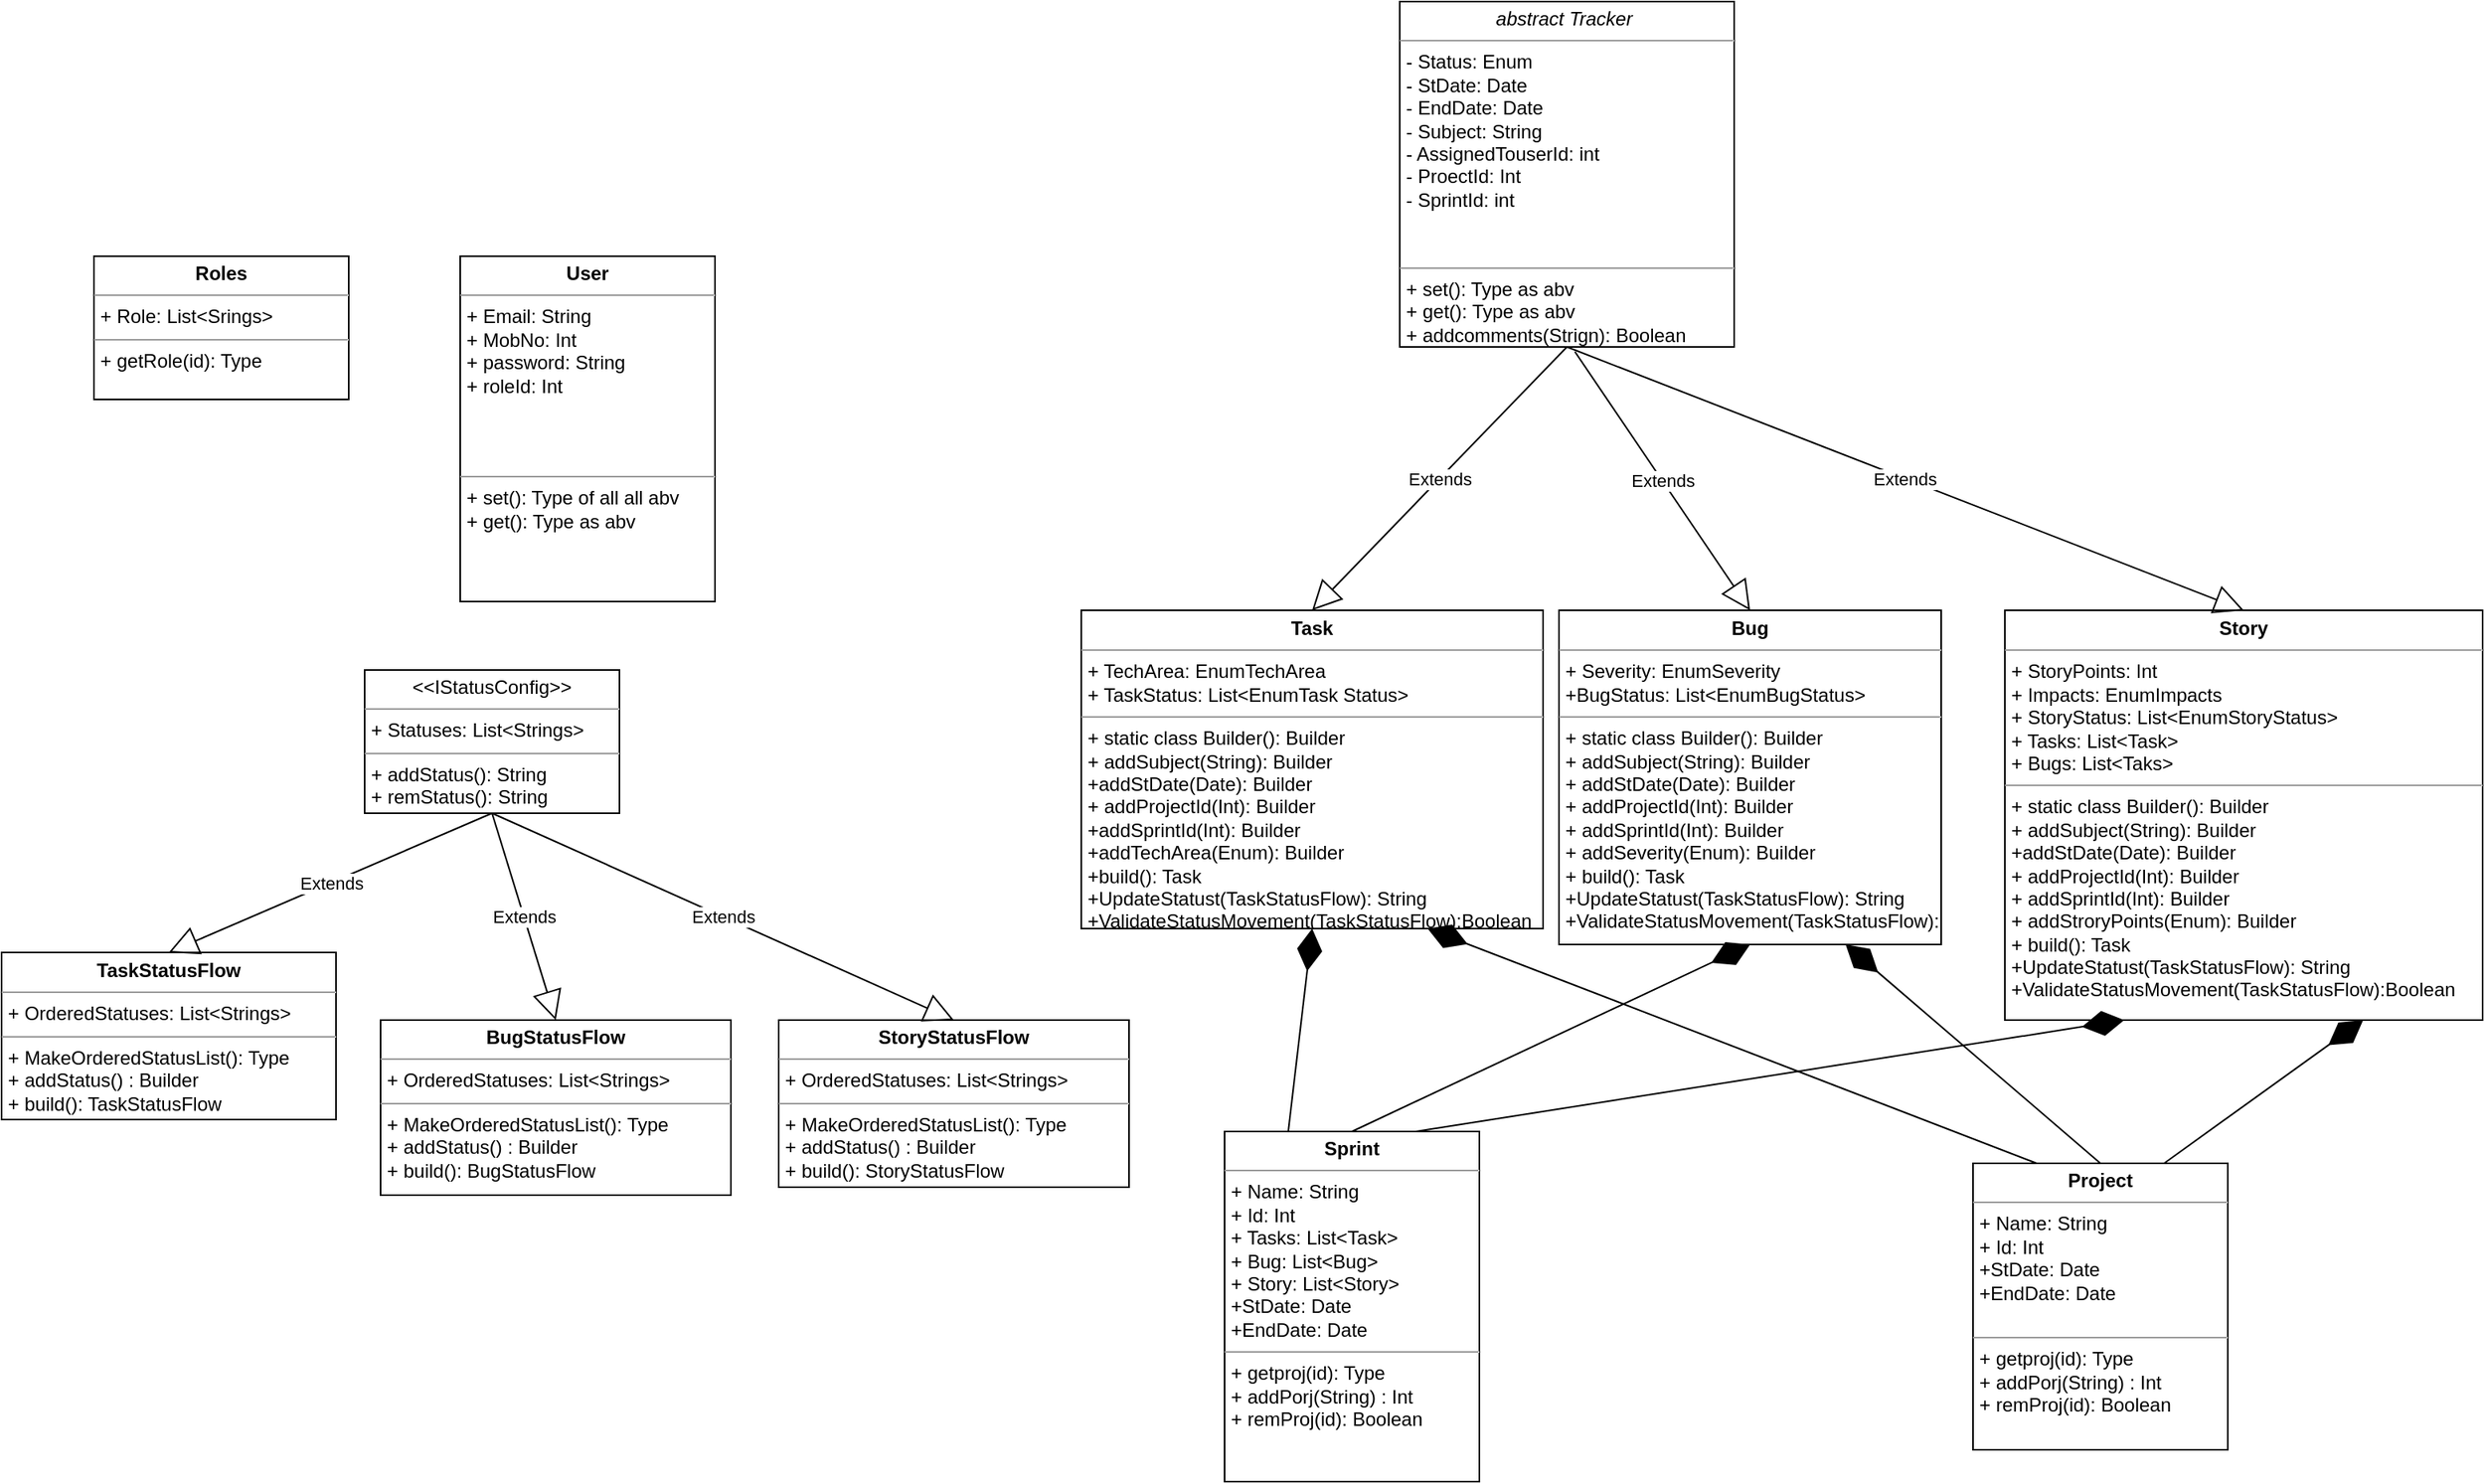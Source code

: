 <mxfile version="15.3.4" type="github">
  <diagram id="C5RBs43oDa-KdzZeNtuy" name="Page-1">
    <mxGraphModel dx="1863" dy="1631" grid="1" gridSize="10" guides="1" tooltips="1" connect="1" arrows="1" fold="1" page="1" pageScale="1" pageWidth="827" pageHeight="1169" math="0" shadow="0">
      <root>
        <mxCell id="WIyWlLk6GJQsqaUBKTNV-0" />
        <mxCell id="WIyWlLk6GJQsqaUBKTNV-1" parent="WIyWlLk6GJQsqaUBKTNV-0" />
        <mxCell id="BgAp-Sz3UO72fnqLtICU-1" value="&lt;p style=&quot;margin: 0px ; margin-top: 4px ; text-align: center&quot;&gt;&lt;i&gt;abstract Tracker&amp;nbsp;&lt;/i&gt;&lt;/p&gt;&lt;hr size=&quot;1&quot;&gt;&lt;p style=&quot;margin: 0px ; margin-left: 4px&quot;&gt;- Status: Enum&lt;/p&gt;&lt;p style=&quot;margin: 0px ; margin-left: 4px&quot;&gt;- StDate: Date&lt;/p&gt;&lt;p style=&quot;margin: 0px ; margin-left: 4px&quot;&gt;- EndDate: Date&lt;/p&gt;&lt;p style=&quot;margin: 0px ; margin-left: 4px&quot;&gt;- Subject: String&lt;/p&gt;&lt;p style=&quot;margin: 0px ; margin-left: 4px&quot;&gt;- AssignedTouserId: int&lt;/p&gt;&lt;p style=&quot;margin: 0px ; margin-left: 4px&quot;&gt;- ProectId: Int&lt;/p&gt;&lt;p style=&quot;margin: 0px ; margin-left: 4px&quot;&gt;- SprintId: int&lt;/p&gt;&lt;p style=&quot;margin: 0px ; margin-left: 4px&quot;&gt;&lt;br&gt;&lt;/p&gt;&lt;p style=&quot;margin: 0px ; margin-left: 4px&quot;&gt;&lt;br&gt;&lt;/p&gt;&lt;hr size=&quot;1&quot;&gt;&lt;p style=&quot;margin: 0px ; margin-left: 4px&quot;&gt;+ set(): Type as abv&lt;/p&gt;&lt;p style=&quot;margin: 0px ; margin-left: 4px&quot;&gt;+ get(): Type as abv&lt;/p&gt;&lt;p style=&quot;margin: 0px ; margin-left: 4px&quot;&gt;+ addcomments(Strign): Boolean&lt;/p&gt;&lt;p style=&quot;margin: 0px ; margin-left: 4px&quot;&gt;&lt;br&gt;&lt;/p&gt;" style="verticalAlign=top;align=left;overflow=fill;fontSize=12;fontFamily=Helvetica;html=1;" parent="WIyWlLk6GJQsqaUBKTNV-1" vertex="1">
          <mxGeometry x="360" y="-110" width="210" height="217" as="geometry" />
        </mxCell>
        <mxCell id="BgAp-Sz3UO72fnqLtICU-2" value="&lt;p style=&quot;margin: 0px ; margin-top: 4px ; text-align: center&quot;&gt;&lt;b&gt;Task&lt;/b&gt;&lt;/p&gt;&lt;hr size=&quot;1&quot;&gt;&lt;p style=&quot;margin: 0px ; margin-left: 4px&quot;&gt;+ TechArea: EnumTechArea&lt;/p&gt;&lt;p style=&quot;margin: 0px ; margin-left: 4px&quot;&gt;+ TaskStatus: List&amp;lt;EnumTask Status&amp;gt;&lt;/p&gt;&lt;hr size=&quot;1&quot;&gt;&lt;p style=&quot;margin: 0px ; margin-left: 4px&quot;&gt;+ static class Builder(): Builder&lt;/p&gt;&lt;p style=&quot;margin: 0px ; margin-left: 4px&quot;&gt;+ addSubject(String): Builder&lt;/p&gt;&lt;p style=&quot;margin: 0px ; margin-left: 4px&quot;&gt;+addStDate(Date): Builder&lt;/p&gt;&lt;p style=&quot;margin: 0px ; margin-left: 4px&quot;&gt;+ addProjectId(Int): Builder&lt;/p&gt;&lt;p style=&quot;margin: 0px ; margin-left: 4px&quot;&gt;+addSprintId(Int): Builder&lt;/p&gt;&lt;p style=&quot;margin: 0px ; margin-left: 4px&quot;&gt;+addTechArea(Enum): Builder&lt;/p&gt;&lt;p style=&quot;margin: 0px ; margin-left: 4px&quot;&gt;+build(): Task&lt;/p&gt;&lt;p style=&quot;margin: 0px ; margin-left: 4px&quot;&gt;+UpdateStatust(TaskStatusFlow): String&lt;/p&gt;&lt;p style=&quot;margin: 0px ; margin-left: 4px&quot;&gt;+ValidateStatusMovement(TaskStatusFlow):Boolean&lt;/p&gt;" style="verticalAlign=top;align=left;overflow=fill;fontSize=12;fontFamily=Helvetica;html=1;" parent="WIyWlLk6GJQsqaUBKTNV-1" vertex="1">
          <mxGeometry x="160" y="272.5" width="290" height="200" as="geometry" />
        </mxCell>
        <mxCell id="BgAp-Sz3UO72fnqLtICU-4" value="&lt;p style=&quot;margin: 0px ; margin-top: 4px ; text-align: center&quot;&gt;&lt;b&gt;Story&lt;/b&gt;&lt;/p&gt;&lt;hr size=&quot;1&quot;&gt;&lt;p style=&quot;margin: 0px ; margin-left: 4px&quot;&gt;+ StoryPoints: Int&lt;/p&gt;&lt;p style=&quot;margin: 0px ; margin-left: 4px&quot;&gt;+ Impacts: EnumImpacts&lt;/p&gt;&lt;p style=&quot;margin: 0px ; margin-left: 4px&quot;&gt;+ StoryStatus: List&amp;lt;EnumStoryStatus&amp;gt;&lt;/p&gt;&lt;p style=&quot;margin: 0px ; margin-left: 4px&quot;&gt;+ Tasks: List&amp;lt;Task&amp;gt;&lt;/p&gt;&lt;p style=&quot;margin: 0px ; margin-left: 4px&quot;&gt;+ Bugs: List&amp;lt;Taks&amp;gt;&lt;/p&gt;&lt;hr size=&quot;1&quot;&gt;&lt;p style=&quot;margin: 0px ; margin-left: 4px&quot;&gt;+&amp;nbsp;&lt;span&gt;static class Builder(): Builder&lt;/span&gt;&lt;/p&gt;&lt;p style=&quot;margin: 0px 0px 0px 4px&quot;&gt;+ addSubject(String): Builder&lt;/p&gt;&lt;p style=&quot;margin: 0px 0px 0px 4px&quot;&gt;+addStDate(Date): Builder&lt;/p&gt;&lt;p style=&quot;margin: 0px 0px 0px 4px&quot;&gt;+ addProjectId(Int): Builder&lt;/p&gt;&lt;p style=&quot;margin: 0px 0px 0px 4px&quot;&gt;+ addSprintId(Int): Builder&lt;/p&gt;&lt;p style=&quot;margin: 0px 0px 0px 4px&quot;&gt;+ addStroryPoints(Enum): Builder&lt;/p&gt;&lt;p style=&quot;margin: 0px 0px 0px 4px&quot;&gt;+ build(): Task&lt;/p&gt;&lt;p style=&quot;margin: 0px 0px 0px 4px&quot;&gt;+UpdateStatust(TaskStatusFlow): String&lt;/p&gt;&lt;p style=&quot;margin: 0px 0px 0px 4px&quot;&gt;+ValidateStatusMovement(TaskStatusFlow):Boolean&lt;/p&gt;" style="verticalAlign=top;align=left;overflow=fill;fontSize=12;fontFamily=Helvetica;html=1;" parent="WIyWlLk6GJQsqaUBKTNV-1" vertex="1">
          <mxGeometry x="740" y="272.5" width="300" height="257.5" as="geometry" />
        </mxCell>
        <mxCell id="BgAp-Sz3UO72fnqLtICU-6" value="&lt;p style=&quot;margin: 0px ; margin-top: 4px ; text-align: center&quot;&gt;&lt;b&gt;User&lt;/b&gt;&lt;/p&gt;&lt;hr size=&quot;1&quot;&gt;&lt;p style=&quot;margin: 0px ; margin-left: 4px&quot;&gt;+ Email: String&lt;/p&gt;&lt;p style=&quot;margin: 0px ; margin-left: 4px&quot;&gt;+ MobNo: Int&lt;/p&gt;&lt;p style=&quot;margin: 0px ; margin-left: 4px&quot;&gt;+ password: String&lt;/p&gt;&lt;p style=&quot;margin: 0px ; margin-left: 4px&quot;&gt;+ roleId: Int&lt;/p&gt;&lt;p style=&quot;margin: 0px ; margin-left: 4px&quot;&gt;&lt;br&gt;&lt;/p&gt;&lt;p style=&quot;margin: 0px ; margin-left: 4px&quot;&gt;&lt;br&gt;&lt;/p&gt;&lt;p style=&quot;margin: 0px ; margin-left: 4px&quot;&gt;&lt;br&gt;&lt;/p&gt;&lt;hr size=&quot;1&quot;&gt;&lt;p style=&quot;margin: 0px ; margin-left: 4px&quot;&gt;+ set(): Type of all all abv&lt;/p&gt;&lt;p style=&quot;margin: 0px ; margin-left: 4px&quot;&gt;+ get(): Type as abv&lt;/p&gt;" style="verticalAlign=top;align=left;overflow=fill;fontSize=12;fontFamily=Helvetica;html=1;" parent="WIyWlLk6GJQsqaUBKTNV-1" vertex="1">
          <mxGeometry x="-230" y="50" width="160" height="217" as="geometry" />
        </mxCell>
        <mxCell id="BgAp-Sz3UO72fnqLtICU-7" value="&lt;p style=&quot;margin: 0px ; margin-top: 4px ; text-align: center&quot;&gt;&lt;b&gt;Roles&lt;/b&gt;&lt;/p&gt;&lt;hr size=&quot;1&quot;&gt;&lt;p style=&quot;margin: 0px ; margin-left: 4px&quot;&gt;+ Role: List&amp;lt;Srings&amp;gt;&lt;/p&gt;&lt;hr size=&quot;1&quot;&gt;&lt;p style=&quot;margin: 0px ; margin-left: 4px&quot;&gt;+ getRole(id): Type&lt;/p&gt;" style="verticalAlign=top;align=left;overflow=fill;fontSize=12;fontFamily=Helvetica;html=1;" parent="WIyWlLk6GJQsqaUBKTNV-1" vertex="1">
          <mxGeometry x="-460" y="50" width="160" height="90" as="geometry" />
        </mxCell>
        <mxCell id="BgAp-Sz3UO72fnqLtICU-8" value="&lt;p style=&quot;margin: 0px ; margin-top: 4px ; text-align: center&quot;&gt;&lt;b&gt;Bug&lt;/b&gt;&lt;/p&gt;&lt;hr size=&quot;1&quot;&gt;&lt;p style=&quot;margin: 0px ; margin-left: 4px&quot;&gt;+ Severity: EnumSeverity&lt;/p&gt;&lt;p style=&quot;margin: 0px ; margin-left: 4px&quot;&gt;+BugStatus: List&amp;lt;EnumBugStatus&amp;gt;&lt;/p&gt;&lt;hr size=&quot;1&quot;&gt;&lt;p style=&quot;margin: 0px ; margin-left: 4px&quot;&gt;&lt;span&gt;+ static class Builder(): Builder&lt;/span&gt;&lt;/p&gt;&lt;p style=&quot;margin: 0px 0px 0px 4px&quot;&gt;+ addSubject(String): Builder&lt;/p&gt;&lt;p style=&quot;margin: 0px 0px 0px 4px&quot;&gt;+ addStDate(Date): Builder&lt;/p&gt;&lt;p style=&quot;margin: 0px 0px 0px 4px&quot;&gt;+ addProjectId(Int): Builder&lt;/p&gt;&lt;p style=&quot;margin: 0px 0px 0px 4px&quot;&gt;+ addSprintId(Int): Builder&lt;/p&gt;&lt;p style=&quot;margin: 0px 0px 0px 4px&quot;&gt;+ addSeverity(Enum): Builder&lt;/p&gt;&lt;p style=&quot;margin: 0px 0px 0px 4px&quot;&gt;+ build(): Task&lt;/p&gt;&lt;p style=&quot;margin: 0px 0px 0px 4px&quot;&gt;+UpdateStatust(TaskStatusFlow): String&lt;/p&gt;&lt;p style=&quot;margin: 0px 0px 0px 4px&quot;&gt;+ValidateStatusMovement(TaskStatusFlow):Boolean&lt;/p&gt;" style="verticalAlign=top;align=left;overflow=fill;fontSize=12;fontFamily=Helvetica;html=1;" parent="WIyWlLk6GJQsqaUBKTNV-1" vertex="1">
          <mxGeometry x="460" y="272.5" width="240" height="210" as="geometry" />
        </mxCell>
        <mxCell id="BgAp-Sz3UO72fnqLtICU-10" value="&lt;p style=&quot;margin: 0px ; margin-top: 4px ; text-align: center&quot;&gt;&amp;lt;&amp;lt;IStatusConfig&amp;gt;&amp;gt;&lt;/p&gt;&lt;hr size=&quot;1&quot;&gt;&lt;p style=&quot;margin: 0px ; margin-left: 4px&quot;&gt;+ Statuses: List&amp;lt;Strings&amp;gt;&lt;/p&gt;&lt;hr size=&quot;1&quot;&gt;&lt;p style=&quot;margin: 0px ; margin-left: 4px&quot;&gt;+ addStatus(): String&lt;/p&gt;&lt;p style=&quot;margin: 0px ; margin-left: 4px&quot;&gt;+ remStatus(): String&lt;br&gt;&lt;/p&gt;" style="verticalAlign=top;align=left;overflow=fill;fontSize=12;fontFamily=Helvetica;html=1;" parent="WIyWlLk6GJQsqaUBKTNV-1" vertex="1">
          <mxGeometry x="-290" y="310" width="160" height="90" as="geometry" />
        </mxCell>
        <mxCell id="BgAp-Sz3UO72fnqLtICU-11" value="&lt;p style=&quot;margin: 0px ; margin-top: 4px ; text-align: center&quot;&gt;&lt;b&gt;TaskStatusFlow&lt;/b&gt;&lt;/p&gt;&lt;hr size=&quot;1&quot;&gt;&lt;p style=&quot;margin: 0px ; margin-left: 4px&quot;&gt;+ OrderedStatuses: List&amp;lt;Strings&amp;gt;&lt;/p&gt;&lt;hr size=&quot;1&quot;&gt;&lt;p style=&quot;margin: 0px ; margin-left: 4px&quot;&gt;+ MakeOrderedStatusList(): Type&lt;/p&gt;&lt;p style=&quot;margin: 0px ; margin-left: 4px&quot;&gt;+ addStatus() : Builder&lt;/p&gt;&lt;p style=&quot;margin: 0px ; margin-left: 4px&quot;&gt;+ build(): TaskStatusFlow&lt;/p&gt;&lt;p style=&quot;margin: 0px ; margin-left: 4px&quot;&gt;&lt;br&gt;&lt;/p&gt;" style="verticalAlign=top;align=left;overflow=fill;fontSize=12;fontFamily=Helvetica;html=1;" parent="WIyWlLk6GJQsqaUBKTNV-1" vertex="1">
          <mxGeometry x="-518" y="487.5" width="210" height="105" as="geometry" />
        </mxCell>
        <mxCell id="BgAp-Sz3UO72fnqLtICU-12" value="&lt;p style=&quot;margin: 0px ; margin-top: 4px ; text-align: center&quot;&gt;&lt;b&gt;BugStatusFlow&lt;/b&gt;&lt;/p&gt;&lt;hr size=&quot;1&quot;&gt;&lt;p style=&quot;margin: 0px ; margin-left: 4px&quot;&gt;+ OrderedStatuses: List&amp;lt;Strings&amp;gt;&lt;/p&gt;&lt;hr size=&quot;1&quot;&gt;&lt;p style=&quot;margin: 0px ; margin-left: 4px&quot;&gt;+ MakeOrderedStatusList(): Type&lt;/p&gt;&lt;p style=&quot;margin: 0px 0px 0px 4px&quot;&gt;+ addStatus() : Builder&lt;/p&gt;&lt;p style=&quot;margin: 0px 0px 0px 4px&quot;&gt;+ build(): BugStatusFlow&lt;/p&gt;&lt;p style=&quot;margin: 0px ; margin-left: 4px&quot;&gt;&lt;br&gt;&lt;/p&gt;" style="verticalAlign=top;align=left;overflow=fill;fontSize=12;fontFamily=Helvetica;html=1;" parent="WIyWlLk6GJQsqaUBKTNV-1" vertex="1">
          <mxGeometry x="-280" y="530" width="220" height="110" as="geometry" />
        </mxCell>
        <mxCell id="BgAp-Sz3UO72fnqLtICU-13" value="&lt;p style=&quot;margin: 0px ; margin-top: 4px ; text-align: center&quot;&gt;&lt;b&gt;StoryStatusFlow&lt;/b&gt;&lt;/p&gt;&lt;hr size=&quot;1&quot;&gt;&lt;p style=&quot;margin: 0px ; margin-left: 4px&quot;&gt;+ OrderedStatuses: List&amp;lt;Strings&amp;gt;&lt;/p&gt;&lt;hr size=&quot;1&quot;&gt;&lt;p style=&quot;margin: 0px ; margin-left: 4px&quot;&gt;+ MakeOrderedStatusList(): Type&lt;/p&gt;&lt;p style=&quot;margin: 0px 0px 0px 4px&quot;&gt;+ addStatus() : Builder&lt;/p&gt;&lt;p style=&quot;margin: 0px 0px 0px 4px&quot;&gt;+ build(): StoryStatusFlow&lt;/p&gt;&lt;p style=&quot;margin: 0px ; margin-left: 4px&quot;&gt;&lt;br&gt;&lt;/p&gt;" style="verticalAlign=top;align=left;overflow=fill;fontSize=12;fontFamily=Helvetica;html=1;" parent="WIyWlLk6GJQsqaUBKTNV-1" vertex="1">
          <mxGeometry x="-30" y="530" width="220" height="105" as="geometry" />
        </mxCell>
        <mxCell id="BgAp-Sz3UO72fnqLtICU-14" value="Extends" style="endArrow=block;endSize=16;endFill=0;html=1;exitX=0.5;exitY=1;exitDx=0;exitDy=0;entryX=0.5;entryY=0;entryDx=0;entryDy=0;" parent="WIyWlLk6GJQsqaUBKTNV-1" source="BgAp-Sz3UO72fnqLtICU-10" target="BgAp-Sz3UO72fnqLtICU-11" edge="1">
          <mxGeometry width="160" relative="1" as="geometry">
            <mxPoint x="-130" y="450" as="sourcePoint" />
            <mxPoint x="30" y="450" as="targetPoint" />
          </mxGeometry>
        </mxCell>
        <mxCell id="BgAp-Sz3UO72fnqLtICU-15" value="Extends" style="endArrow=block;endSize=16;endFill=0;html=1;entryX=0.5;entryY=0;entryDx=0;entryDy=0;" parent="WIyWlLk6GJQsqaUBKTNV-1" target="BgAp-Sz3UO72fnqLtICU-12" edge="1">
          <mxGeometry width="160" relative="1" as="geometry">
            <mxPoint x="-210" y="400" as="sourcePoint" />
            <mxPoint x="-403" y="497.5" as="targetPoint" />
          </mxGeometry>
        </mxCell>
        <mxCell id="BgAp-Sz3UO72fnqLtICU-16" value="Extends" style="endArrow=block;endSize=16;endFill=0;html=1;entryX=0.5;entryY=0;entryDx=0;entryDy=0;exitX=0.5;exitY=1;exitDx=0;exitDy=0;" parent="WIyWlLk6GJQsqaUBKTNV-1" source="BgAp-Sz3UO72fnqLtICU-10" target="BgAp-Sz3UO72fnqLtICU-13" edge="1">
          <mxGeometry width="160" relative="1" as="geometry">
            <mxPoint x="-200" y="410" as="sourcePoint" />
            <mxPoint x="-170" y="495" as="targetPoint" />
          </mxGeometry>
        </mxCell>
        <mxCell id="BgAp-Sz3UO72fnqLtICU-17" value="Extends" style="endArrow=block;endSize=16;endFill=0;html=1;exitX=0.5;exitY=1;exitDx=0;exitDy=0;entryX=0.5;entryY=0;entryDx=0;entryDy=0;" parent="WIyWlLk6GJQsqaUBKTNV-1" source="BgAp-Sz3UO72fnqLtICU-1" target="BgAp-Sz3UO72fnqLtICU-2" edge="1">
          <mxGeometry width="160" relative="1" as="geometry">
            <mxPoint x="460" y="110" as="sourcePoint" />
            <mxPoint x="670" y="240" as="targetPoint" />
          </mxGeometry>
        </mxCell>
        <mxCell id="BgAp-Sz3UO72fnqLtICU-18" value="Extends" style="endArrow=block;endSize=16;endFill=0;html=1;exitX=0.5;exitY=1;exitDx=0;exitDy=0;entryX=0.5;entryY=0;entryDx=0;entryDy=0;" parent="WIyWlLk6GJQsqaUBKTNV-1" target="BgAp-Sz3UO72fnqLtICU-8" edge="1">
          <mxGeometry width="160" relative="1" as="geometry">
            <mxPoint x="470" y="110" as="sourcePoint" />
            <mxPoint x="315" y="282.5" as="targetPoint" />
          </mxGeometry>
        </mxCell>
        <mxCell id="BgAp-Sz3UO72fnqLtICU-19" value="Extends" style="endArrow=block;endSize=16;endFill=0;html=1;exitX=0.5;exitY=1;exitDx=0;exitDy=0;entryX=0.5;entryY=0;entryDx=0;entryDy=0;" parent="WIyWlLk6GJQsqaUBKTNV-1" source="BgAp-Sz3UO72fnqLtICU-1" target="BgAp-Sz3UO72fnqLtICU-4" edge="1">
          <mxGeometry width="160" relative="1" as="geometry">
            <mxPoint x="470" y="110" as="sourcePoint" />
            <mxPoint x="325" y="292.5" as="targetPoint" />
          </mxGeometry>
        </mxCell>
        <mxCell id="BgAp-Sz3UO72fnqLtICU-20" value="&lt;p style=&quot;margin: 0px ; margin-top: 4px ; text-align: center&quot;&gt;&lt;b&gt;Project&lt;/b&gt;&lt;/p&gt;&lt;hr size=&quot;1&quot;&gt;&lt;p style=&quot;margin: 0px ; margin-left: 4px&quot;&gt;+ Name: String&lt;/p&gt;&lt;p style=&quot;margin: 0px ; margin-left: 4px&quot;&gt;+ Id: Int&lt;/p&gt;&lt;p style=&quot;margin: 0px ; margin-left: 4px&quot;&gt;+StDate: Date&lt;/p&gt;&lt;p style=&quot;margin: 0px ; margin-left: 4px&quot;&gt;+EndDate: Date&lt;/p&gt;&lt;p style=&quot;margin: 0px ; margin-left: 4px&quot;&gt;&lt;br&gt;&lt;/p&gt;&lt;hr size=&quot;1&quot;&gt;&lt;p style=&quot;margin: 0px ; margin-left: 4px&quot;&gt;+ getproj(id): Type&lt;/p&gt;&lt;p style=&quot;margin: 0px ; margin-left: 4px&quot;&gt;+ addPorj(String) : Int&lt;/p&gt;&lt;p style=&quot;margin: 0px ; margin-left: 4px&quot;&gt;+ remProj(id): Boolean&lt;/p&gt;" style="verticalAlign=top;align=left;overflow=fill;fontSize=12;fontFamily=Helvetica;html=1;" parent="WIyWlLk6GJQsqaUBKTNV-1" vertex="1">
          <mxGeometry x="720" y="620" width="160" height="180" as="geometry" />
        </mxCell>
        <mxCell id="BgAp-Sz3UO72fnqLtICU-21" value="&lt;p style=&quot;margin: 0px ; margin-top: 4px ; text-align: center&quot;&gt;&lt;b&gt;Sprint&lt;/b&gt;&lt;/p&gt;&lt;hr size=&quot;1&quot;&gt;&lt;p style=&quot;margin: 0px ; margin-left: 4px&quot;&gt;+ Name: String&lt;/p&gt;&lt;p style=&quot;margin: 0px ; margin-left: 4px&quot;&gt;+ Id: Int&lt;/p&gt;&lt;p style=&quot;margin: 0px ; margin-left: 4px&quot;&gt;+ Tasks: List&amp;lt;Task&amp;gt;&lt;/p&gt;&lt;p style=&quot;margin: 0px ; margin-left: 4px&quot;&gt;+ Bug: List&amp;lt;Bug&amp;gt;&lt;br&gt;&lt;/p&gt;&lt;p style=&quot;margin: 0px ; margin-left: 4px&quot;&gt;+ Story: List&amp;lt;Story&amp;gt;&lt;br&gt;&lt;/p&gt;&lt;p style=&quot;margin: 0px ; margin-left: 4px&quot;&gt;+StDate: Date&lt;/p&gt;&lt;p style=&quot;margin: 0px ; margin-left: 4px&quot;&gt;+EndDate: Date&lt;/p&gt;&lt;hr size=&quot;1&quot;&gt;&lt;p style=&quot;margin: 0px ; margin-left: 4px&quot;&gt;+ getproj(id): Type&lt;/p&gt;&lt;p style=&quot;margin: 0px ; margin-left: 4px&quot;&gt;+ addPorj(String) : Int&lt;/p&gt;&lt;p style=&quot;margin: 0px ; margin-left: 4px&quot;&gt;+ remProj(id): Boolean&lt;/p&gt;" style="verticalAlign=top;align=left;overflow=fill;fontSize=12;fontFamily=Helvetica;html=1;" parent="WIyWlLk6GJQsqaUBKTNV-1" vertex="1">
          <mxGeometry x="250" y="600" width="160" height="220" as="geometry" />
        </mxCell>
        <mxCell id="ROG-mwuKTyEKl89K6wVh-0" value="" style="endArrow=diamondThin;endFill=1;endSize=24;html=1;sourcePerimeterSpacing=8;targetPerimeterSpacing=8;entryX=0.5;entryY=1;entryDx=0;entryDy=0;exitX=0.25;exitY=0;exitDx=0;exitDy=0;" edge="1" parent="WIyWlLk6GJQsqaUBKTNV-1" source="BgAp-Sz3UO72fnqLtICU-21" target="BgAp-Sz3UO72fnqLtICU-2">
          <mxGeometry width="160" relative="1" as="geometry">
            <mxPoint x="280" y="530" as="sourcePoint" />
            <mxPoint x="440" y="530" as="targetPoint" />
          </mxGeometry>
        </mxCell>
        <mxCell id="ROG-mwuKTyEKl89K6wVh-1" value="" style="endArrow=diamondThin;endFill=1;endSize=24;html=1;sourcePerimeterSpacing=8;targetPerimeterSpacing=8;entryX=0.5;entryY=1;entryDx=0;entryDy=0;exitX=0.5;exitY=0;exitDx=0;exitDy=0;" edge="1" parent="WIyWlLk6GJQsqaUBKTNV-1" source="BgAp-Sz3UO72fnqLtICU-21" target="BgAp-Sz3UO72fnqLtICU-8">
          <mxGeometry width="160" relative="1" as="geometry">
            <mxPoint x="490" y="610" as="sourcePoint" />
            <mxPoint x="315" y="482.5" as="targetPoint" />
          </mxGeometry>
        </mxCell>
        <mxCell id="ROG-mwuKTyEKl89K6wVh-2" value="" style="endArrow=diamondThin;endFill=1;endSize=24;html=1;sourcePerimeterSpacing=8;targetPerimeterSpacing=8;entryX=0.25;entryY=1;entryDx=0;entryDy=0;exitX=0.75;exitY=0;exitDx=0;exitDy=0;" edge="1" parent="WIyWlLk6GJQsqaUBKTNV-1" source="BgAp-Sz3UO72fnqLtICU-21" target="BgAp-Sz3UO72fnqLtICU-4">
          <mxGeometry width="160" relative="1" as="geometry">
            <mxPoint x="560" y="600" as="sourcePoint" />
            <mxPoint x="590" y="492.5" as="targetPoint" />
          </mxGeometry>
        </mxCell>
        <mxCell id="ROG-mwuKTyEKl89K6wVh-3" value="" style="endArrow=diamondThin;endFill=1;endSize=24;html=1;sourcePerimeterSpacing=8;targetPerimeterSpacing=8;entryX=0.75;entryY=1;entryDx=0;entryDy=0;exitX=0.75;exitY=0;exitDx=0;exitDy=0;" edge="1" parent="WIyWlLk6GJQsqaUBKTNV-1" source="BgAp-Sz3UO72fnqLtICU-20" target="BgAp-Sz3UO72fnqLtICU-4">
          <mxGeometry width="160" relative="1" as="geometry">
            <mxPoint x="440" y="670" as="sourcePoint" />
            <mxPoint x="825" y="540" as="targetPoint" />
          </mxGeometry>
        </mxCell>
        <mxCell id="ROG-mwuKTyEKl89K6wVh-4" value="" style="endArrow=diamondThin;endFill=1;endSize=24;html=1;sourcePerimeterSpacing=8;targetPerimeterSpacing=8;entryX=0.75;entryY=1;entryDx=0;entryDy=0;exitX=0.25;exitY=0;exitDx=0;exitDy=0;" edge="1" parent="WIyWlLk6GJQsqaUBKTNV-1" source="BgAp-Sz3UO72fnqLtICU-20" target="BgAp-Sz3UO72fnqLtICU-2">
          <mxGeometry width="160" relative="1" as="geometry">
            <mxPoint x="360" y="670" as="sourcePoint" />
            <mxPoint x="315" y="482.5" as="targetPoint" />
          </mxGeometry>
        </mxCell>
        <mxCell id="ROG-mwuKTyEKl89K6wVh-5" value="" style="endArrow=diamondThin;endFill=1;endSize=24;html=1;sourcePerimeterSpacing=8;targetPerimeterSpacing=8;entryX=0.75;entryY=1;entryDx=0;entryDy=0;exitX=0.5;exitY=0;exitDx=0;exitDy=0;" edge="1" parent="WIyWlLk6GJQsqaUBKTNV-1" source="BgAp-Sz3UO72fnqLtICU-20" target="BgAp-Sz3UO72fnqLtICU-8">
          <mxGeometry width="160" relative="1" as="geometry">
            <mxPoint x="770" y="630" as="sourcePoint" />
            <mxPoint x="387.5" y="482.5" as="targetPoint" />
          </mxGeometry>
        </mxCell>
      </root>
    </mxGraphModel>
  </diagram>
</mxfile>
